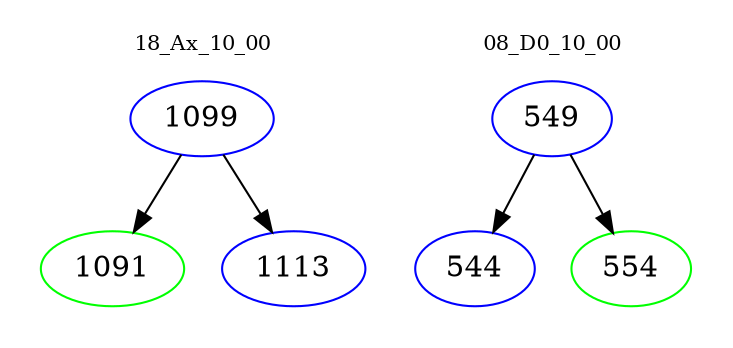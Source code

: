 digraph{
subgraph cluster_0 {
color = white
label = "18_Ax_10_00";
fontsize=10;
T0_1099 [label="1099", color="blue"]
T0_1099 -> T0_1091 [color="black"]
T0_1091 [label="1091", color="green"]
T0_1099 -> T0_1113 [color="black"]
T0_1113 [label="1113", color="blue"]
}
subgraph cluster_1 {
color = white
label = "08_D0_10_00";
fontsize=10;
T1_549 [label="549", color="blue"]
T1_549 -> T1_544 [color="black"]
T1_544 [label="544", color="blue"]
T1_549 -> T1_554 [color="black"]
T1_554 [label="554", color="green"]
}
}
